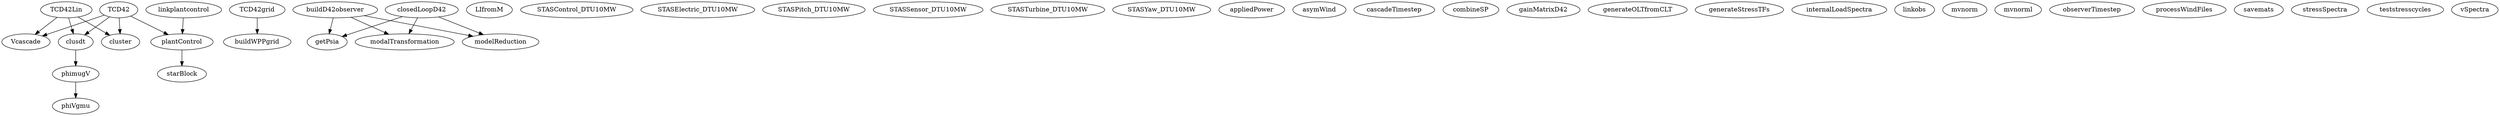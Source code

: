 /* Created by mdot for Matlab */
digraph m2html {
  TCD42 -> Vcascade;
  TCD42 -> clusdt;
  TCD42 -> cluster;
  TCD42 -> plantControl;
  TCD42Lin -> Vcascade;
  TCD42Lin -> clusdt;
  TCD42Lin -> cluster;
  TCD42grid -> buildWPPgrid;
  buildD42observer -> getPsia;
  buildD42observer -> modalTransformation;
  buildD42observer -> modelReduction;
  closedLoopD42 -> getPsia;
  closedLoopD42 -> modalTransformation;
  closedLoopD42 -> modelReduction;
  clusdt -> phimugV;
  linkplantcontrol -> plantControl;
  phimugV -> phiVgmu;
  plantControl -> starBlock;

  LIfromM [URL="LIfromM.html"];
  STASControl_DTU10MW [URL="STASControl_DTU10MW.html"];
  STASElectric_DTU10MW [URL="STASElectric_DTU10MW.html"];
  STASPitch_DTU10MW [URL="STASPitch_DTU10MW.html"];
  STASSensor_DTU10MW [URL="STASSensor_DTU10MW.html"];
  STASTurbine_DTU10MW [URL="STASTurbine_DTU10MW.html"];
  STASYaw_DTU10MW [URL="STASYaw_DTU10MW.html"];
  TCD42 [URL="TCD42.html"];
  TCD42Lin [URL="TCD42Lin.html"];
  TCD42grid [URL="TCD42grid.html"];
  Vcascade [URL="Vcascade.html"];
  appliedPower [URL="appliedPower.html"];
  asymWind [URL="asymWind.html"];
  buildD42observer [URL="buildD42observer.html"];
  buildWPPgrid [URL="buildWPPgrid.html"];
  cascadeTimestep [URL="cascadeTimestep.html"];
  closedLoopD42 [URL="closedLoopD42.html"];
  clusdt [URL="clusdt.html"];
  cluster [URL="cluster.html"];
  combineSP [URL="combineSP.html"];
  gainMatrixD42 [URL="gainMatrixD42.html"];
  generateOLTfromCLT [URL="generateOLTfromCLT.html"];
  generateStressTFs [URL="generateStressTFs.html"];
  getPsia [URL="getPsia.html"];
  internalLoadSpectra [URL="internalLoadSpectra.html"];
  linkobs [URL="linkobs.html"];
  linkplantcontrol [URL="linkplantcontrol.html"];
  modalTransformation [URL="modalTransformation.html"];
  modelReduction [URL="modelReduction.html"];
  mvnorm [URL="mvnorm.html"];
  mvnorml [URL="mvnorml.html"];
  observerTimestep [URL="observerTimestep.html"];
  phiVgmu [URL="phiVgmu.html"];
  phimugV [URL="phimugV.html"];
  plantControl [URL="plantControl.html"];
  processWindFiles [URL="processWindFiles.html"];
  savemats [URL="savemats.html"];
  starBlock [URL="starBlock.html"];
  stressSpectra [URL="stressSpectra.html"];
  teststresscycles [URL="teststresscycles.html"];
  vSpectra [URL="vSpectra.html"];
}
